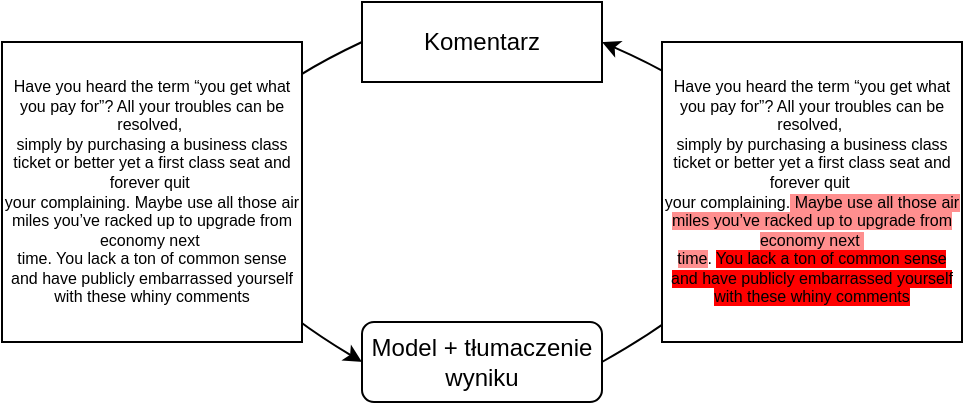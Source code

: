 <mxfile version="16.2.7" type="device"><diagram id="6TC8LimxHagX0yQLODrW" name="Page-1"><mxGraphModel dx="813" dy="398" grid="1" gridSize="10" guides="1" tooltips="1" connect="1" arrows="1" fold="1" page="1" pageScale="1" pageWidth="850" pageHeight="1100" math="0" shadow="0"><root><mxCell id="0"/><mxCell id="1" parent="0"/><mxCell id="QhsJ-yyAPfEIIcu_jmOM-1" value="Komentarz" style="rounded=0;whiteSpace=wrap;html=1;" vertex="1" parent="1"><mxGeometry x="240" y="40" width="120" height="40" as="geometry"/></mxCell><mxCell id="QhsJ-yyAPfEIIcu_jmOM-2" value="Model + tłumaczenie wyniku" style="rounded=1;whiteSpace=wrap;html=1;" vertex="1" parent="1"><mxGeometry x="240" y="200" width="120" height="40" as="geometry"/></mxCell><mxCell id="QhsJ-yyAPfEIIcu_jmOM-6" value="" style="curved=1;endArrow=classic;html=1;rounded=0;exitX=0;exitY=0.5;exitDx=0;exitDy=0;entryX=0;entryY=0.5;entryDx=0;entryDy=0;" edge="1" parent="1" source="QhsJ-yyAPfEIIcu_jmOM-1" target="QhsJ-yyAPfEIIcu_jmOM-2"><mxGeometry width="50" height="50" relative="1" as="geometry"><mxPoint x="30" y="200" as="sourcePoint"/><mxPoint x="220" y="330" as="targetPoint"/><Array as="points"><mxPoint x="90" y="130"/></Array></mxGeometry></mxCell><mxCell id="QhsJ-yyAPfEIIcu_jmOM-7" value="" style="curved=1;endArrow=classic;html=1;rounded=0;exitX=1;exitY=0.5;exitDx=0;exitDy=0;entryX=1;entryY=0.5;entryDx=0;entryDy=0;" edge="1" parent="1" source="QhsJ-yyAPfEIIcu_jmOM-2" target="QhsJ-yyAPfEIIcu_jmOM-1"><mxGeometry width="50" height="50" relative="1" as="geometry"><mxPoint x="360" y="60" as="sourcePoint"/><mxPoint x="370" y="50" as="targetPoint"/><Array as="points"><mxPoint x="520" y="130"/></Array></mxGeometry></mxCell><mxCell id="QhsJ-yyAPfEIIcu_jmOM-10" value="&lt;div style=&quot;font-size: 8px&quot;&gt;&lt;font style=&quot;font-size: 8px&quot;&gt;Have you heard the term “you get what you pay for”? All your troubles can be resolved,&amp;nbsp;&lt;/font&gt;&lt;/div&gt;&lt;div style=&quot;font-size: 8px&quot;&gt;&lt;font style=&quot;font-size: 8px&quot;&gt;simply by purchasing a business class ticket or better yet a first class seat and forever quit&amp;nbsp;&lt;/font&gt;&lt;/div&gt;&lt;div style=&quot;font-size: 8px&quot;&gt;&lt;font style=&quot;font-size: 8px&quot;&gt;your complaining. Maybe use all those air miles you’ve racked up to upgrade from economy next&amp;nbsp;&lt;/font&gt;&lt;/div&gt;&lt;div style=&quot;font-size: 8px&quot;&gt;&lt;font style=&quot;font-size: 8px&quot;&gt;time. You lack a ton of common sense and have publicly embarrassed yourself with these whiny comments&lt;/font&gt;&lt;/div&gt;" style="whiteSpace=wrap;html=1;aspect=fixed;" vertex="1" parent="1"><mxGeometry x="60" y="60" width="150" height="150" as="geometry"/></mxCell><mxCell id="QhsJ-yyAPfEIIcu_jmOM-11" value="&lt;div style=&quot;font-size: 8px&quot;&gt;&lt;div&gt;Have you heard the term “you get what you pay for”? All your troubles can be resolved,&amp;nbsp;&lt;/div&gt;&lt;div&gt;simply by purchasing a business class ticket or better yet a first class seat and forever quit&amp;nbsp;&lt;/div&gt;&lt;div&gt;your complaining.&lt;span style=&quot;background-color: rgb(255 , 143 , 143)&quot;&gt; Maybe use all those air miles you’ve racked up to upgrade from economy next&amp;nbsp;&lt;/span&gt;&lt;/div&gt;&lt;div&gt;&lt;span style=&quot;background-color: rgb(255 , 143 , 143)&quot;&gt;time&lt;/span&gt;. &lt;span style=&quot;background-color: rgb(255 , 0 , 0)&quot;&gt;You lack a ton of common sense and have publicly embarrassed yourself with these whiny comments&lt;/span&gt;&lt;/div&gt;&lt;/div&gt;" style="whiteSpace=wrap;html=1;aspect=fixed;" vertex="1" parent="1"><mxGeometry x="390" y="60" width="150" height="150" as="geometry"/></mxCell></root></mxGraphModel></diagram></mxfile>